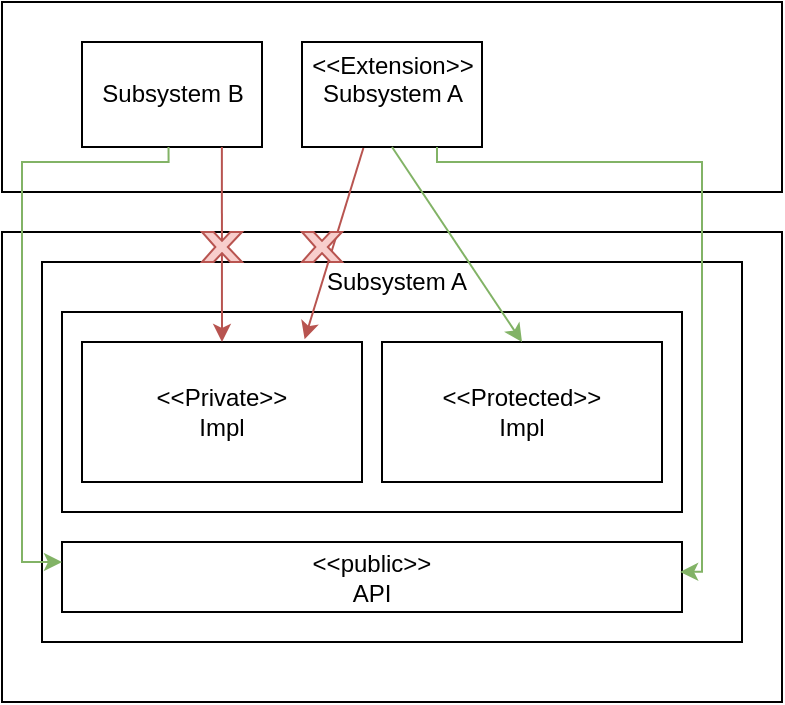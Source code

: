 <mxfile version="24.4.13" type="device">
  <diagram name="Seite-1" id="EDtubWSmrOH1IZ5nmDix">
    <mxGraphModel dx="523" dy="470" grid="1" gridSize="10" guides="1" tooltips="1" connect="1" arrows="1" fold="1" page="1" pageScale="1" pageWidth="827" pageHeight="1169" math="0" shadow="0">
      <root>
        <mxCell id="0" />
        <mxCell id="1" parent="0" />
        <mxCell id="7RMTgzRXwt1WiMBwe38v-6" value="" style="rounded=0;whiteSpace=wrap;html=1;" vertex="1" parent="1">
          <mxGeometry x="340" y="525" width="390" height="235" as="geometry" />
        </mxCell>
        <mxCell id="7RMTgzRXwt1WiMBwe38v-1" value="" style="rounded=0;whiteSpace=wrap;html=1;" vertex="1" parent="1">
          <mxGeometry x="360" y="540" width="350" height="190" as="geometry" />
        </mxCell>
        <mxCell id="7RMTgzRXwt1WiMBwe38v-3" value="&amp;lt;&amp;lt;public&amp;gt;&amp;gt;&lt;div&gt;API&lt;/div&gt;" style="rounded=0;whiteSpace=wrap;html=1;" vertex="1" parent="1">
          <mxGeometry x="370" y="680" width="310" height="35" as="geometry" />
        </mxCell>
        <mxCell id="7RMTgzRXwt1WiMBwe38v-5" value="" style="rounded=0;whiteSpace=wrap;html=1;" vertex="1" parent="1">
          <mxGeometry x="370" y="565" width="310" height="100" as="geometry" />
        </mxCell>
        <mxCell id="7RMTgzRXwt1WiMBwe38v-2" value="&amp;lt;&amp;lt;Private&amp;gt;&amp;gt;&lt;div&gt;Impl&lt;/div&gt;" style="rounded=0;whiteSpace=wrap;html=1;" vertex="1" parent="1">
          <mxGeometry x="380" y="580" width="140" height="70" as="geometry" />
        </mxCell>
        <mxCell id="7RMTgzRXwt1WiMBwe38v-4" value="&amp;lt;&amp;lt;Protected&amp;gt;&amp;gt;&lt;div&gt;Impl&lt;/div&gt;" style="rounded=0;whiteSpace=wrap;html=1;" vertex="1" parent="1">
          <mxGeometry x="530" y="580" width="140" height="70" as="geometry" />
        </mxCell>
        <mxCell id="7RMTgzRXwt1WiMBwe38v-7" value="" style="rounded=0;whiteSpace=wrap;html=1;" vertex="1" parent="1">
          <mxGeometry x="340" y="410" width="390" height="95" as="geometry" />
        </mxCell>
        <mxCell id="7RMTgzRXwt1WiMBwe38v-8" value="" style="rounded=0;whiteSpace=wrap;html=1;" vertex="1" parent="1">
          <mxGeometry x="490" y="430" width="90" height="52.5" as="geometry" />
        </mxCell>
        <mxCell id="7RMTgzRXwt1WiMBwe38v-11" value="Subsystem A" style="text;html=1;align=center;verticalAlign=middle;whiteSpace=wrap;rounded=0;" vertex="1" parent="1">
          <mxGeometry x="495" y="535" width="85" height="30" as="geometry" />
        </mxCell>
        <mxCell id="7RMTgzRXwt1WiMBwe38v-12" value="&lt;div&gt;&amp;lt;&amp;lt;Extension&amp;gt;&amp;gt;&lt;/div&gt;&lt;div&gt;Subsystem A&lt;/div&gt;&lt;div&gt;&lt;br&gt;&lt;/div&gt;" style="text;html=1;align=center;verticalAlign=middle;whiteSpace=wrap;rounded=0;" vertex="1" parent="1">
          <mxGeometry x="497.5" y="441.25" width="75" height="30" as="geometry" />
        </mxCell>
        <mxCell id="7RMTgzRXwt1WiMBwe38v-13" value="" style="rounded=0;whiteSpace=wrap;html=1;" vertex="1" parent="1">
          <mxGeometry x="380" y="430" width="90" height="52.5" as="geometry" />
        </mxCell>
        <mxCell id="7RMTgzRXwt1WiMBwe38v-14" value="Subsystem B" style="text;html=1;align=center;verticalAlign=middle;whiteSpace=wrap;rounded=0;" vertex="1" parent="1">
          <mxGeometry x="387.5" y="441.25" width="75" height="30" as="geometry" />
        </mxCell>
        <mxCell id="7RMTgzRXwt1WiMBwe38v-15" value="" style="endArrow=classic;html=1;rounded=0;edgeStyle=orthogonalEdgeStyle;fillColor=#d5e8d4;strokeColor=#82b366;" edge="1" parent="1" target="7RMTgzRXwt1WiMBwe38v-3">
          <mxGeometry width="50" height="50" relative="1" as="geometry">
            <mxPoint x="423.254" y="482.5" as="sourcePoint" />
            <mxPoint x="389.07" y="692.81" as="targetPoint" />
            <Array as="points">
              <mxPoint x="423" y="490" />
              <mxPoint x="350" y="490" />
              <mxPoint x="350" y="690" />
            </Array>
          </mxGeometry>
        </mxCell>
        <mxCell id="7RMTgzRXwt1WiMBwe38v-16" value="" style="endArrow=classic;html=1;rounded=0;exitX=0.777;exitY=1.001;exitDx=0;exitDy=0;exitPerimeter=0;fillColor=#f8cecc;strokeColor=#b85450;" edge="1" parent="1" source="7RMTgzRXwt1WiMBwe38v-13">
          <mxGeometry width="50" height="50" relative="1" as="geometry">
            <mxPoint x="430" y="530" as="sourcePoint" />
            <mxPoint x="450" y="580" as="targetPoint" />
          </mxGeometry>
        </mxCell>
        <mxCell id="7RMTgzRXwt1WiMBwe38v-18" value="" style="verticalLabelPosition=bottom;verticalAlign=top;html=1;shape=mxgraph.basic.x;fillColor=#f8cecc;strokeColor=#b85450;" vertex="1" parent="1">
          <mxGeometry x="440" y="525" width="20" height="15" as="geometry" />
        </mxCell>
        <mxCell id="7RMTgzRXwt1WiMBwe38v-20" value="" style="endArrow=classic;html=1;rounded=0;exitX=0.5;exitY=1;exitDx=0;exitDy=0;entryX=0.5;entryY=0;entryDx=0;entryDy=0;fillColor=#d5e8d4;strokeColor=#82b366;" edge="1" parent="1" source="7RMTgzRXwt1WiMBwe38v-8" target="7RMTgzRXwt1WiMBwe38v-4">
          <mxGeometry width="50" height="50" relative="1" as="geometry">
            <mxPoint x="360" y="570" as="sourcePoint" />
            <mxPoint x="410" y="520" as="targetPoint" />
          </mxGeometry>
        </mxCell>
        <mxCell id="7RMTgzRXwt1WiMBwe38v-22" value="" style="endArrow=classic;html=1;rounded=0;exitX=0.341;exitY=1.01;exitDx=0;exitDy=0;exitPerimeter=0;entryX=0.795;entryY=-0.019;entryDx=0;entryDy=0;entryPerimeter=0;fillColor=#f8cecc;strokeColor=#b85450;" edge="1" parent="1" source="7RMTgzRXwt1WiMBwe38v-8" target="7RMTgzRXwt1WiMBwe38v-2">
          <mxGeometry width="50" height="50" relative="1" as="geometry">
            <mxPoint x="360" y="570" as="sourcePoint" />
            <mxPoint x="410" y="520" as="targetPoint" />
          </mxGeometry>
        </mxCell>
        <mxCell id="7RMTgzRXwt1WiMBwe38v-23" value="" style="verticalLabelPosition=bottom;verticalAlign=top;html=1;shape=mxgraph.basic.x;fillColor=#f8cecc;strokeColor=#b85450;" vertex="1" parent="1">
          <mxGeometry x="490" y="525" width="20" height="15" as="geometry" />
        </mxCell>
        <mxCell id="7RMTgzRXwt1WiMBwe38v-25" value="" style="endArrow=classic;html=1;rounded=0;exitX=0.75;exitY=1;exitDx=0;exitDy=0;entryX=0.997;entryY=0.427;entryDx=0;entryDy=0;edgeStyle=orthogonalEdgeStyle;fillColor=#d5e8d4;strokeColor=#82b366;entryPerimeter=0;" edge="1" parent="1" source="7RMTgzRXwt1WiMBwe38v-8" target="7RMTgzRXwt1WiMBwe38v-3">
          <mxGeometry width="50" height="50" relative="1" as="geometry">
            <mxPoint x="360" y="610" as="sourcePoint" />
            <mxPoint x="410" y="560" as="targetPoint" />
            <Array as="points">
              <mxPoint x="558" y="490" />
              <mxPoint x="690" y="490" />
              <mxPoint x="690" y="695" />
            </Array>
          </mxGeometry>
        </mxCell>
      </root>
    </mxGraphModel>
  </diagram>
</mxfile>

